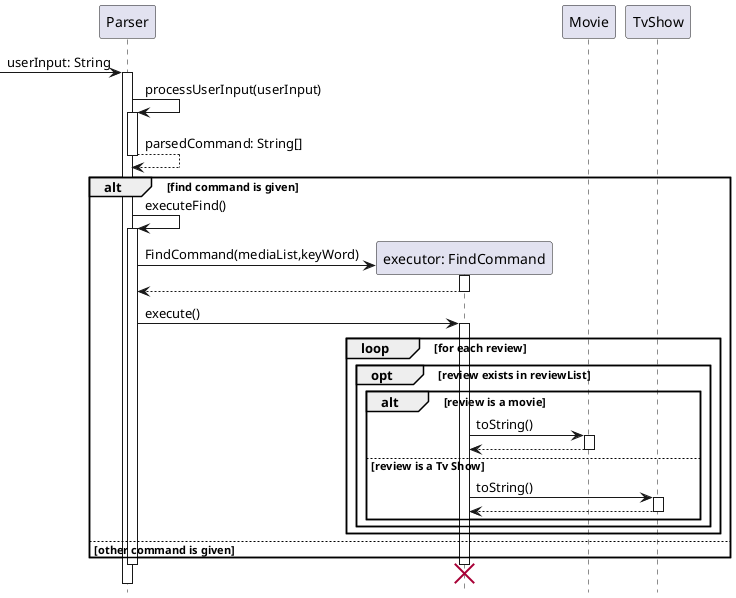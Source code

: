 @startuml
'https://plantuml.com/sequence-diagram

hide footbox

 -> Parser: userInput: String
activate Parser
Parser -> Parser: processUserInput(userInput)
activate Parser
return parsedCommand: String[]

alt find command is given
    Parser -> Parser: executeFind()
    activate Parser
    create "executor: FindCommand"
    Parser -> "executor: FindCommand": FindCommand(mediaList,keyWord)
    activate "executor: FindCommand"
    "executor: FindCommand" --> Parser:
    deactivate "executor: FindCommand"
    Parser -> "executor: FindCommand": execute()
    activate "executor: FindCommand"

    loop for each review
        participant Movie
        participant TvShow
        opt review exists in reviewList
            alt review is a movie
                "executor: FindCommand" -> Movie: toString()
                activate Movie
                return
            else review is a Tv Show
                "executor: FindCommand" -> TvShow: toString()
                activate TvShow
                return
            end
        end
    end
else other command is given
end
deactivate Parser
destroy "executor: FindCommand"

@enduml